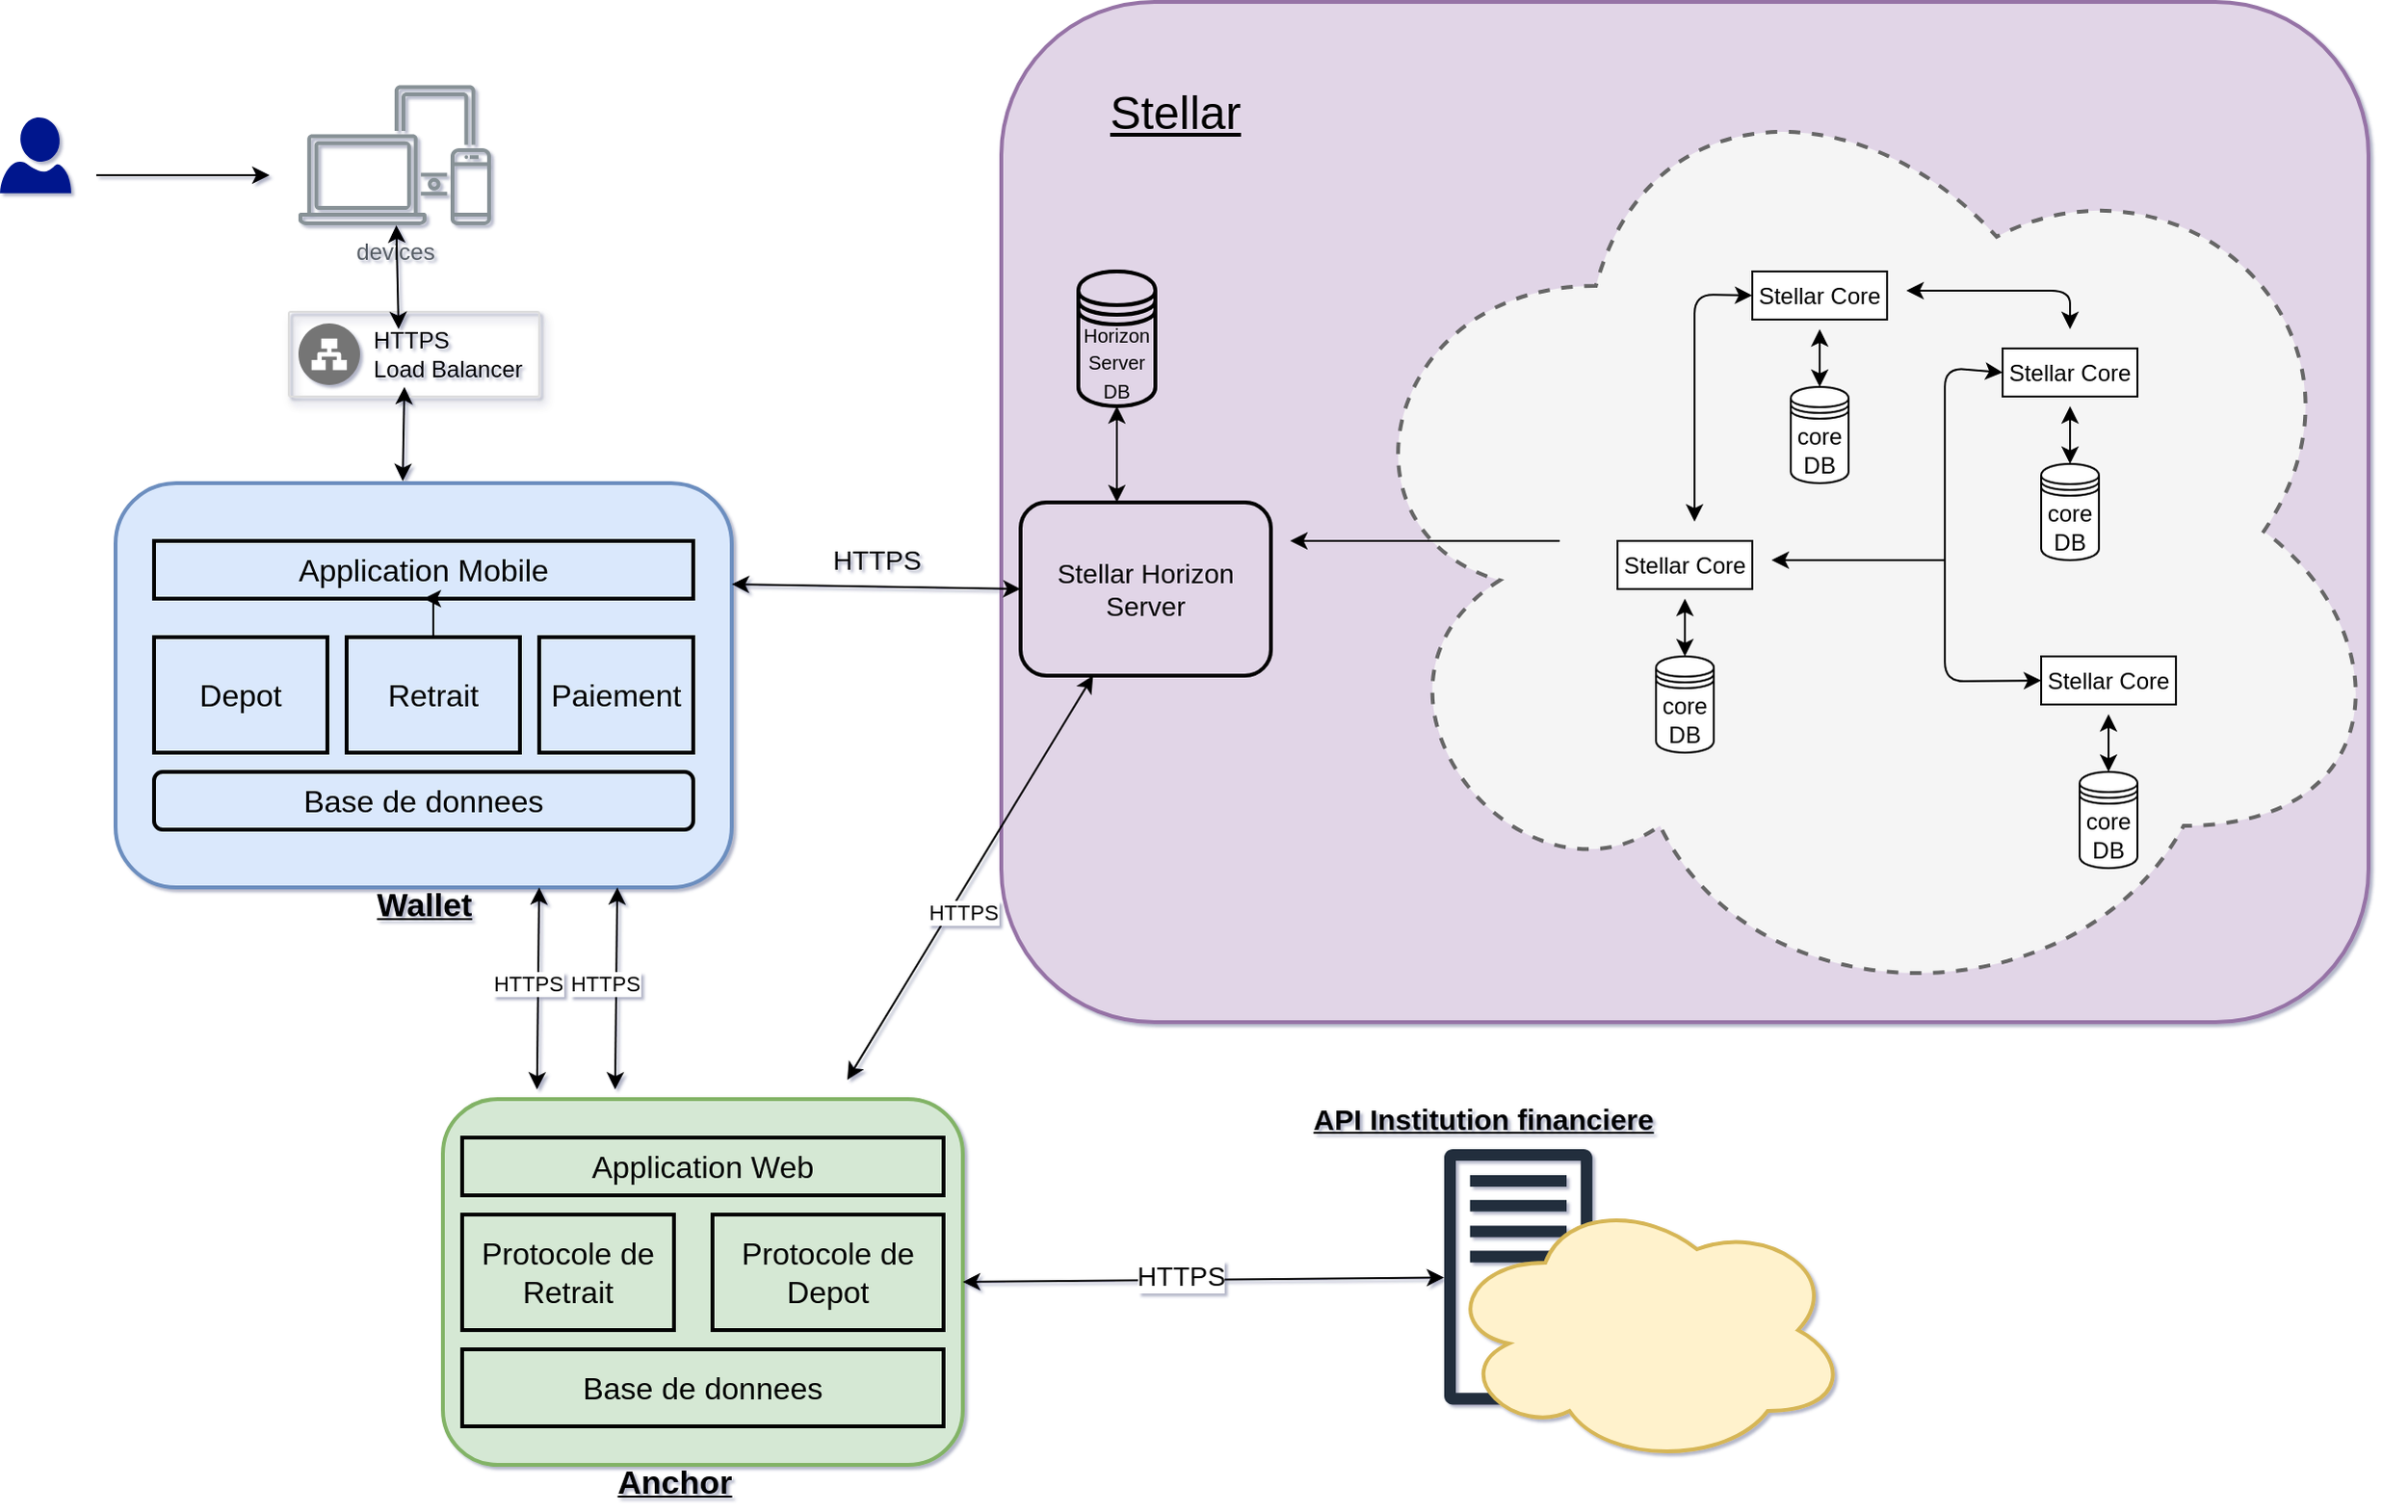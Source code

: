 <mxfile version="14.9.6" type="github">
  <diagram id="CUjo6yYS2-jJRDScZkBN" name="Page-1">
    <mxGraphModel dx="1751" dy="1163" grid="1" gridSize="10" guides="1" tooltips="1" connect="1" arrows="1" fold="1" page="0" pageScale="1" pageWidth="1600" pageHeight="900" background="none" math="0" shadow="1">
      <root>
        <mxCell id="0" />
        <mxCell id="1" parent="0" />
        <mxCell id="0A0NfgN1Bw4R6kFDzpNf-40" value="" style="rounded=1;whiteSpace=wrap;html=1;fontSize=14;strokeColor=#9673a6;strokeWidth=2;fillColor=#e1d5e7;" parent="1" vertex="1">
          <mxGeometry x="460" y="-60" width="710" height="530" as="geometry" />
        </mxCell>
        <mxCell id="hTWjDd71BqVDaGFgW95k-47" value="" style="ellipse;shape=cloud;whiteSpace=wrap;html=1;dashed=1;fillColor=#f5f5f5;strokeWidth=2;strokeColor=#666666;fontColor=#333333;" parent="1" vertex="1">
          <mxGeometry x="630" y="-40" width="555" height="510" as="geometry" />
        </mxCell>
        <mxCell id="hTWjDd71BqVDaGFgW95k-2" value="" style="aspect=fixed;pointerEvents=1;shadow=0;dashed=0;html=1;strokeColor=none;labelPosition=center;verticalLabelPosition=bottom;verticalAlign=top;align=center;fillColor=#00188D;shape=mxgraph.azure.user" parent="1" vertex="1">
          <mxGeometry x="-60" width="37" height="39.36" as="geometry" />
        </mxCell>
        <mxCell id="hTWjDd71BqVDaGFgW95k-7" value="&lt;font style=&quot;font-size: 12px&quot;&gt;core&lt;br&gt;DB&lt;/font&gt;" style="shape=datastore;whiteSpace=wrap;html=1;" parent="1" vertex="1">
          <mxGeometry x="800" y="280" width="30" height="50" as="geometry" />
        </mxCell>
        <mxCell id="hTWjDd71BqVDaGFgW95k-11" value="Stellar Core" style="rounded=0;whiteSpace=wrap;html=1;" parent="1" vertex="1">
          <mxGeometry x="780" y="220" width="70" height="25" as="geometry" />
        </mxCell>
        <mxCell id="hTWjDd71BqVDaGFgW95k-23" value="" style="endArrow=classic;startArrow=classic;html=1;exitX=0.5;exitY=0;exitDx=0;exitDy=0;" parent="1" source="hTWjDd71BqVDaGFgW95k-7" edge="1">
          <mxGeometry width="50" height="50" relative="1" as="geometry">
            <mxPoint x="870" y="210" as="sourcePoint" />
            <mxPoint x="815" y="250" as="targetPoint" />
          </mxGeometry>
        </mxCell>
        <mxCell id="hTWjDd71BqVDaGFgW95k-33" value="&lt;font style=&quot;font-size: 12px&quot;&gt;core&lt;br&gt;DB&lt;/font&gt;" style="shape=datastore;whiteSpace=wrap;html=1;" parent="1" vertex="1">
          <mxGeometry x="870" y="140" width="30" height="50" as="geometry" />
        </mxCell>
        <mxCell id="hTWjDd71BqVDaGFgW95k-34" value="Stellar Core" style="rounded=0;whiteSpace=wrap;html=1;" parent="1" vertex="1">
          <mxGeometry x="850" y="80" width="70" height="25" as="geometry" />
        </mxCell>
        <mxCell id="hTWjDd71BqVDaGFgW95k-35" value="" style="endArrow=classic;startArrow=classic;html=1;exitX=0.5;exitY=0;exitDx=0;exitDy=0;" parent="1" source="hTWjDd71BqVDaGFgW95k-33" edge="1">
          <mxGeometry width="50" height="50" relative="1" as="geometry">
            <mxPoint x="940" y="70" as="sourcePoint" />
            <mxPoint x="885" y="110" as="targetPoint" />
          </mxGeometry>
        </mxCell>
        <mxCell id="hTWjDd71BqVDaGFgW95k-36" value="&lt;font style=&quot;font-size: 12px&quot;&gt;core&lt;br&gt;DB&lt;/font&gt;" style="shape=datastore;whiteSpace=wrap;html=1;" parent="1" vertex="1">
          <mxGeometry x="1000" y="180" width="30" height="50" as="geometry" />
        </mxCell>
        <mxCell id="hTWjDd71BqVDaGFgW95k-37" value="Stellar Core" style="rounded=0;whiteSpace=wrap;html=1;" parent="1" vertex="1">
          <mxGeometry x="980" y="120" width="70" height="25" as="geometry" />
        </mxCell>
        <mxCell id="hTWjDd71BqVDaGFgW95k-38" value="" style="endArrow=classic;startArrow=classic;html=1;exitX=0.5;exitY=0;exitDx=0;exitDy=0;" parent="1" source="hTWjDd71BqVDaGFgW95k-36" edge="1">
          <mxGeometry width="50" height="50" relative="1" as="geometry">
            <mxPoint x="1070" y="110" as="sourcePoint" />
            <mxPoint x="1015" y="150" as="targetPoint" />
          </mxGeometry>
        </mxCell>
        <mxCell id="hTWjDd71BqVDaGFgW95k-39" value="&lt;font style=&quot;font-size: 12px&quot;&gt;core&lt;br&gt;DB&lt;/font&gt;" style="shape=datastore;whiteSpace=wrap;html=1;" parent="1" vertex="1">
          <mxGeometry x="1020" y="340" width="30" height="50" as="geometry" />
        </mxCell>
        <mxCell id="hTWjDd71BqVDaGFgW95k-40" value="Stellar Core" style="rounded=0;whiteSpace=wrap;html=1;" parent="1" vertex="1">
          <mxGeometry x="1000" y="280" width="70" height="25" as="geometry" />
        </mxCell>
        <mxCell id="hTWjDd71BqVDaGFgW95k-41" value="" style="endArrow=classic;startArrow=classic;html=1;exitX=0.5;exitY=0;exitDx=0;exitDy=0;" parent="1" source="hTWjDd71BqVDaGFgW95k-39" edge="1">
          <mxGeometry width="50" height="50" relative="1" as="geometry">
            <mxPoint x="1090" y="270" as="sourcePoint" />
            <mxPoint x="1035" y="310" as="targetPoint" />
          </mxGeometry>
        </mxCell>
        <mxCell id="hTWjDd71BqVDaGFgW95k-42" value="" style="endArrow=classic;startArrow=classic;html=1;entryX=0;entryY=0.5;entryDx=0;entryDy=0;" parent="1" target="hTWjDd71BqVDaGFgW95k-34" edge="1">
          <mxGeometry width="50" height="50" relative="1" as="geometry">
            <mxPoint x="820" y="210" as="sourcePoint" />
            <mxPoint x="820" y="60" as="targetPoint" />
            <Array as="points">
              <mxPoint x="820" y="92" />
            </Array>
          </mxGeometry>
        </mxCell>
        <mxCell id="hTWjDd71BqVDaGFgW95k-43" value="" style="endArrow=classic;startArrow=classic;html=1;" parent="1" edge="1">
          <mxGeometry width="50" height="50" relative="1" as="geometry">
            <mxPoint x="930" y="90" as="sourcePoint" />
            <mxPoint x="1015" y="110" as="targetPoint" />
            <Array as="points">
              <mxPoint x="1015" y="90" />
            </Array>
          </mxGeometry>
        </mxCell>
        <mxCell id="hTWjDd71BqVDaGFgW95k-44" value="" style="endArrow=classic;startArrow=classic;html=1;entryX=0;entryY=0.5;entryDx=0;entryDy=0;exitX=0;exitY=0.5;exitDx=0;exitDy=0;" parent="1" source="hTWjDd71BqVDaGFgW95k-37" target="hTWjDd71BqVDaGFgW95k-40" edge="1">
          <mxGeometry width="50" height="50" relative="1" as="geometry">
            <mxPoint x="940" y="120" as="sourcePoint" />
            <mxPoint x="880" y="100" as="targetPoint" />
            <Array as="points">
              <mxPoint x="950" y="130" />
              <mxPoint x="950" y="293" />
            </Array>
          </mxGeometry>
        </mxCell>
        <mxCell id="hTWjDd71BqVDaGFgW95k-45" value="" style="endArrow=classic;html=1;" parent="1" edge="1">
          <mxGeometry width="50" height="50" relative="1" as="geometry">
            <mxPoint x="950" y="230" as="sourcePoint" />
            <mxPoint x="860" y="230" as="targetPoint" />
          </mxGeometry>
        </mxCell>
        <mxCell id="hTWjDd71BqVDaGFgW95k-48" value="&lt;font style=&quot;font-size: 14px&quot;&gt;Stellar Horizon&lt;br&gt;Server&lt;/font&gt;" style="rounded=1;whiteSpace=wrap;html=1;strokeWidth=2;fillColor=none;" parent="1" vertex="1">
          <mxGeometry x="470" y="200" width="130" height="90" as="geometry" />
        </mxCell>
        <mxCell id="hTWjDd71BqVDaGFgW95k-51" value="" style="endArrow=classic;html=1;" parent="1" edge="1">
          <mxGeometry width="50" height="50" relative="1" as="geometry">
            <mxPoint x="750" y="220" as="sourcePoint" />
            <mxPoint x="610" y="220" as="targetPoint" />
          </mxGeometry>
        </mxCell>
        <mxCell id="hTWjDd71BqVDaGFgW95k-52" value="&lt;font style=&quot;font-size: 10px&quot;&gt;Horizon&lt;br&gt;Server&lt;br&gt;DB&lt;/font&gt;" style="shape=datastore;whiteSpace=wrap;html=1;strokeColor=#000000;strokeWidth=2;fillColor=none;" parent="1" vertex="1">
          <mxGeometry x="500" y="80" width="40" height="70" as="geometry" />
        </mxCell>
        <mxCell id="hTWjDd71BqVDaGFgW95k-55" value="" style="endArrow=classic;startArrow=classic;html=1;" parent="1" edge="1">
          <mxGeometry width="50" height="50" relative="1" as="geometry">
            <mxPoint x="520" y="200" as="sourcePoint" />
            <mxPoint x="520" y="150" as="targetPoint" />
          </mxGeometry>
        </mxCell>
        <mxCell id="0A0NfgN1Bw4R6kFDzpNf-9" value="" style="rounded=1;whiteSpace=wrap;html=1;strokeColor=#6c8ebf;strokeWidth=2;fillColor=#dae8fc;" parent="1" vertex="1">
          <mxGeometry y="190" width="320" height="210" as="geometry" />
        </mxCell>
        <mxCell id="0A0NfgN1Bw4R6kFDzpNf-4" value="&lt;font style=&quot;font-size: 16px&quot;&gt;Application Mobile&lt;/font&gt;" style="rounded=0;whiteSpace=wrap;html=1;strokeColor=#000000;strokeWidth=2;fillColor=none;" parent="1" vertex="1">
          <mxGeometry x="20" y="220" width="280" height="30" as="geometry" />
        </mxCell>
        <mxCell id="0A0NfgN1Bw4R6kFDzpNf-5" value="&lt;font style=&quot;font-size: 16px&quot;&gt;Depot&lt;/font&gt;" style="rounded=0;whiteSpace=wrap;html=1;strokeColor=#000000;strokeWidth=2;fillColor=none;" parent="1" vertex="1">
          <mxGeometry x="20" y="270" width="90" height="60" as="geometry" />
        </mxCell>
        <mxCell id="0A0NfgN1Bw4R6kFDzpNf-28" value="" style="edgeStyle=orthogonalEdgeStyle;rounded=0;orthogonalLoop=1;jettySize=auto;html=1;fontSize=14;" parent="1" source="0A0NfgN1Bw4R6kFDzpNf-6" target="0A0NfgN1Bw4R6kFDzpNf-4" edge="1">
          <mxGeometry relative="1" as="geometry" />
        </mxCell>
        <mxCell id="0A0NfgN1Bw4R6kFDzpNf-6" value="&lt;font style=&quot;font-size: 16px&quot;&gt;Retrait&lt;/font&gt;" style="rounded=0;whiteSpace=wrap;html=1;strokeColor=#000000;strokeWidth=2;fillColor=none;" parent="1" vertex="1">
          <mxGeometry x="120" y="270" width="90" height="60" as="geometry" />
        </mxCell>
        <mxCell id="0A0NfgN1Bw4R6kFDzpNf-7" value="&lt;font style=&quot;font-size: 16px&quot;&gt;Paiement&lt;/font&gt;" style="rounded=0;whiteSpace=wrap;html=1;strokeColor=#000000;strokeWidth=2;fillColor=none;" parent="1" vertex="1">
          <mxGeometry x="220" y="270" width="80" height="60" as="geometry" />
        </mxCell>
        <mxCell id="0A0NfgN1Bw4R6kFDzpNf-8" value="&lt;font style=&quot;font-size: 16px&quot;&gt;Base de donnees&lt;/font&gt;" style="rounded=1;whiteSpace=wrap;html=1;strokeColor=#000000;strokeWidth=2;fillColor=none;" parent="1" vertex="1">
          <mxGeometry x="20" y="340" width="280" height="30" as="geometry" />
        </mxCell>
        <mxCell id="0A0NfgN1Bw4R6kFDzpNf-10" value="" style="endArrow=classic;startArrow=classic;html=1;exitX=1;exitY=0.25;exitDx=0;exitDy=0;entryX=0;entryY=0.5;entryDx=0;entryDy=0;" parent="1" source="0A0NfgN1Bw4R6kFDzpNf-9" target="hTWjDd71BqVDaGFgW95k-48" edge="1">
          <mxGeometry width="50" height="50" relative="1" as="geometry">
            <mxPoint x="470" y="340" as="sourcePoint" />
            <mxPoint x="520" y="290" as="targetPoint" />
          </mxGeometry>
        </mxCell>
        <mxCell id="0A0NfgN1Bw4R6kFDzpNf-11" value="&lt;font style=&quot;font-size: 14px&quot;&gt;HTTPS&lt;/font&gt;" style="text;html=1;align=center;verticalAlign=middle;resizable=0;points=[];autosize=1;strokeColor=none;" parent="1" vertex="1">
          <mxGeometry x="365" y="220" width="60" height="20" as="geometry" />
        </mxCell>
        <mxCell id="0A0NfgN1Bw4R6kFDzpNf-17" value="" style="rounded=1;whiteSpace=wrap;html=1;strokeColor=#82b366;strokeWidth=2;fillColor=#d5e8d4;" parent="1" vertex="1">
          <mxGeometry x="170" y="510" width="270" height="190" as="geometry" />
        </mxCell>
        <mxCell id="0A0NfgN1Bw4R6kFDzpNf-13" value="&lt;font style=&quot;font-size: 16px&quot;&gt;Application Web&lt;/font&gt;" style="rounded=0;whiteSpace=wrap;html=1;strokeColor=#000000;strokeWidth=2;fillColor=none;" parent="1" vertex="1">
          <mxGeometry x="180" y="530" width="250" height="30" as="geometry" />
        </mxCell>
        <mxCell id="0A0NfgN1Bw4R6kFDzpNf-14" value="&lt;font style=&quot;font-size: 16px&quot;&gt;Protocole de&lt;br&gt;Retrait&lt;/font&gt;" style="rounded=0;whiteSpace=wrap;html=1;strokeColor=#000000;strokeWidth=2;fillColor=none;" parent="1" vertex="1">
          <mxGeometry x="180" y="570" width="110" height="60" as="geometry" />
        </mxCell>
        <mxCell id="0A0NfgN1Bw4R6kFDzpNf-15" value="&lt;font style=&quot;font-size: 16px&quot;&gt;Protocole de&lt;br&gt;Depot&lt;/font&gt;" style="rounded=0;whiteSpace=wrap;html=1;strokeColor=#000000;strokeWidth=2;fillColor=none;" parent="1" vertex="1">
          <mxGeometry x="310" y="570" width="120" height="60" as="geometry" />
        </mxCell>
        <mxCell id="0A0NfgN1Bw4R6kFDzpNf-16" value="&lt;font style=&quot;font-size: 16px&quot;&gt;Base de donnees&lt;/font&gt;" style="rounded=0;whiteSpace=wrap;html=1;strokeColor=#000000;strokeWidth=2;fillColor=none;" parent="1" vertex="1">
          <mxGeometry x="180" y="640" width="250" height="40" as="geometry" />
        </mxCell>
        <mxCell id="0A0NfgN1Bw4R6kFDzpNf-18" value="" style="endArrow=classic;startArrow=classic;html=1;" parent="1" source="hTWjDd71BqVDaGFgW95k-48" edge="1">
          <mxGeometry width="50" height="50" relative="1" as="geometry">
            <mxPoint x="470" y="340" as="sourcePoint" />
            <mxPoint x="380" y="500" as="targetPoint" />
          </mxGeometry>
        </mxCell>
        <mxCell id="0A0NfgN1Bw4R6kFDzpNf-21" value="HTTPS" style="edgeLabel;html=1;align=center;verticalAlign=middle;resizable=0;points=[];" parent="0A0NfgN1Bw4R6kFDzpNf-18" vertex="1" connectable="0">
          <mxGeometry x="0.145" y="6" relative="1" as="geometry">
            <mxPoint as="offset" />
          </mxGeometry>
        </mxCell>
        <mxCell id="0A0NfgN1Bw4R6kFDzpNf-20" value="" style="endArrow=classic;startArrow=classic;html=1;entryX=0.181;entryY=-0.026;entryDx=0;entryDy=0;entryPerimeter=0;exitX=1;exitY=1;exitDx=0;exitDy=0;" parent="1" edge="1" target="0A0NfgN1Bw4R6kFDzpNf-17">
          <mxGeometry width="50" height="50" relative="1" as="geometry">
            <mxPoint x="220.0" y="400.0" as="sourcePoint" />
            <mxPoint x="287.69" y="489.05" as="targetPoint" />
          </mxGeometry>
        </mxCell>
        <mxCell id="0A0NfgN1Bw4R6kFDzpNf-22" value="HTTPS" style="edgeLabel;html=1;align=center;verticalAlign=middle;resizable=0;points=[];" parent="0A0NfgN1Bw4R6kFDzpNf-20" vertex="1" connectable="0">
          <mxGeometry x="-0.042" y="-6" relative="1" as="geometry">
            <mxPoint y="-1" as="offset" />
          </mxGeometry>
        </mxCell>
        <mxCell id="0A0NfgN1Bw4R6kFDzpNf-24" value="" style="outlineConnect=0;fontColor=#232F3E;gradientColor=none;fillColor=#232F3E;strokeColor=none;dashed=0;verticalLabelPosition=bottom;verticalAlign=top;align=center;html=1;fontSize=12;fontStyle=0;aspect=fixed;pointerEvents=1;shape=mxgraph.aws4.traditional_server;" parent="1" vertex="1">
          <mxGeometry x="690" y="535.67" width="76.92" height="133.33" as="geometry" />
        </mxCell>
        <mxCell id="0A0NfgN1Bw4R6kFDzpNf-25" value="" style="ellipse;shape=cloud;whiteSpace=wrap;html=1;strokeWidth=2;fillColor=#fff2cc;strokeColor=#d6b656;" parent="1" vertex="1">
          <mxGeometry x="690" y="560" width="210" height="140" as="geometry" />
        </mxCell>
        <mxCell id="0A0NfgN1Bw4R6kFDzpNf-26" value="" style="endArrow=classic;startArrow=classic;html=1;exitX=1;exitY=0.5;exitDx=0;exitDy=0;" parent="1" target="0A0NfgN1Bw4R6kFDzpNf-24" edge="1" source="0A0NfgN1Bw4R6kFDzpNf-17">
          <mxGeometry width="50" height="50" relative="1" as="geometry">
            <mxPoint x="516" y="601" as="sourcePoint" />
            <mxPoint x="520" y="350" as="targetPoint" />
          </mxGeometry>
        </mxCell>
        <mxCell id="0A0NfgN1Bw4R6kFDzpNf-27" value="HTTPS" style="edgeLabel;html=1;align=center;verticalAlign=middle;resizable=0;points=[];fontSize=14;" parent="0A0NfgN1Bw4R6kFDzpNf-26" vertex="1" connectable="0">
          <mxGeometry x="-0.095" y="2" relative="1" as="geometry">
            <mxPoint as="offset" />
          </mxGeometry>
        </mxCell>
        <mxCell id="0A0NfgN1Bw4R6kFDzpNf-29" value="&lt;b&gt;&lt;font style=&quot;font-size: 15px&quot;&gt;&lt;u&gt;API Institution financiere&lt;/u&gt;&lt;/font&gt;&lt;/b&gt;" style="text;html=1;align=center;verticalAlign=middle;resizable=0;points=[];autosize=1;strokeColor=none;fontSize=14;" parent="1" vertex="1">
          <mxGeometry x="615" y="510" width="190" height="20" as="geometry" />
        </mxCell>
        <mxCell id="0A0NfgN1Bw4R6kFDzpNf-30" value="&lt;b&gt;&lt;font style=&quot;font-size: 17px&quot;&gt;&lt;u&gt;Anchor&lt;/u&gt;&lt;/font&gt;&lt;/b&gt;" style="text;html=1;align=center;verticalAlign=middle;resizable=0;points=[];autosize=1;strokeColor=none;fontSize=14;" parent="1" vertex="1">
          <mxGeometry x="250" y="700" width="80" height="20" as="geometry" />
        </mxCell>
        <mxCell id="0A0NfgN1Bw4R6kFDzpNf-31" value="&lt;b&gt;&lt;font style=&quot;font-size: 17px&quot;&gt;&lt;u&gt;Wallet&lt;/u&gt;&lt;/font&gt;&lt;/b&gt;" style="text;html=1;align=center;verticalAlign=middle;resizable=0;points=[];autosize=1;strokeColor=none;fontSize=14;" parent="1" vertex="1">
          <mxGeometry x="130" y="400" width="60" height="20" as="geometry" />
        </mxCell>
        <mxCell id="0A0NfgN1Bw4R6kFDzpNf-32" value="" style="strokeColor=#dddddd;shadow=1;strokeWidth=1;rounded=1;absoluteArcSize=1;arcSize=2;fontSize=14;fillColor=none;" parent="1" vertex="1">
          <mxGeometry x="90" y="101" width="130" height="44" as="geometry" />
        </mxCell>
        <mxCell id="0A0NfgN1Bw4R6kFDzpNf-33" value="HTTPS&#xa;Load Balancer" style="dashed=0;connectable=0;html=1;fillColor=#757575;strokeColor=none;shape=mxgraph.gcp2.network_load_balancer;part=1;labelPosition=right;verticalLabelPosition=middle;align=left;verticalAlign=middle;spacingLeft=5;fontSize=12;" parent="0A0NfgN1Bw4R6kFDzpNf-32" vertex="1">
          <mxGeometry y="0.5" width="32" height="32" relative="1" as="geometry">
            <mxPoint x="5" y="-16" as="offset" />
          </mxGeometry>
        </mxCell>
        <mxCell id="0A0NfgN1Bw4R6kFDzpNf-34" value="" style="endArrow=classic;startArrow=classic;html=1;fontSize=14;exitX=0.466;exitY=-0.005;exitDx=0;exitDy=0;exitPerimeter=0;" parent="1" source="0A0NfgN1Bw4R6kFDzpNf-9" edge="1">
          <mxGeometry width="50" height="50" relative="1" as="geometry">
            <mxPoint x="470" y="350" as="sourcePoint" />
            <mxPoint x="150" y="140" as="targetPoint" />
          </mxGeometry>
        </mxCell>
        <mxCell id="0A0NfgN1Bw4R6kFDzpNf-36" value="devices" style="outlineConnect=0;gradientColor=none;fontColor=#545B64;strokeColor=none;fillColor=#879196;dashed=0;verticalLabelPosition=bottom;verticalAlign=top;align=center;html=1;fontSize=12;fontStyle=0;aspect=fixed;shape=mxgraph.aws4.illustration_devices;pointerEvents=1" parent="1" vertex="1">
          <mxGeometry x="95" y="-16.82" width="100" height="73" as="geometry" />
        </mxCell>
        <mxCell id="0A0NfgN1Bw4R6kFDzpNf-37" value="" style="endArrow=classic;html=1;fontSize=14;" parent="1" edge="1">
          <mxGeometry width="50" height="50" relative="1" as="geometry">
            <mxPoint x="-10" y="30" as="sourcePoint" />
            <mxPoint x="80" y="30" as="targetPoint" />
          </mxGeometry>
        </mxCell>
        <mxCell id="0A0NfgN1Bw4R6kFDzpNf-39" value="" style="endArrow=classic;startArrow=classic;html=1;fontSize=14;" parent="1" target="0A0NfgN1Bw4R6kFDzpNf-36" edge="1">
          <mxGeometry width="50" height="50" relative="1" as="geometry">
            <mxPoint x="147" y="110" as="sourcePoint" />
            <mxPoint x="520" y="300" as="targetPoint" />
          </mxGeometry>
        </mxCell>
        <mxCell id="0A0NfgN1Bw4R6kFDzpNf-41" value="&lt;font size=&quot;1&quot;&gt;&lt;u style=&quot;font-size: 24px&quot;&gt;Stellar&lt;/u&gt;&lt;/font&gt;" style="text;html=1;align=center;verticalAlign=middle;resizable=0;points=[];autosize=1;strokeColor=none;fontSize=14;" parent="1" vertex="1">
          <mxGeometry x="510" y="-16.82" width="80" height="30" as="geometry" />
        </mxCell>
        <mxCell id="FUJXgZ0egaw-ze4dl95E-1" value="" style="endArrow=classic;startArrow=classic;html=1;entryX=0.181;entryY=-0.026;entryDx=0;entryDy=0;entryPerimeter=0;exitX=1;exitY=1;exitDx=0;exitDy=0;" edge="1" parent="1">
          <mxGeometry width="50" height="50" relative="1" as="geometry">
            <mxPoint x="260.57" y="400.0" as="sourcePoint" />
            <mxPoint x="259.44" y="505.06" as="targetPoint" />
          </mxGeometry>
        </mxCell>
        <mxCell id="FUJXgZ0egaw-ze4dl95E-2" value="HTTPS" style="edgeLabel;html=1;align=center;verticalAlign=middle;resizable=0;points=[];" vertex="1" connectable="0" parent="FUJXgZ0egaw-ze4dl95E-1">
          <mxGeometry x="-0.042" y="-6" relative="1" as="geometry">
            <mxPoint y="-1" as="offset" />
          </mxGeometry>
        </mxCell>
      </root>
    </mxGraphModel>
  </diagram>
</mxfile>
